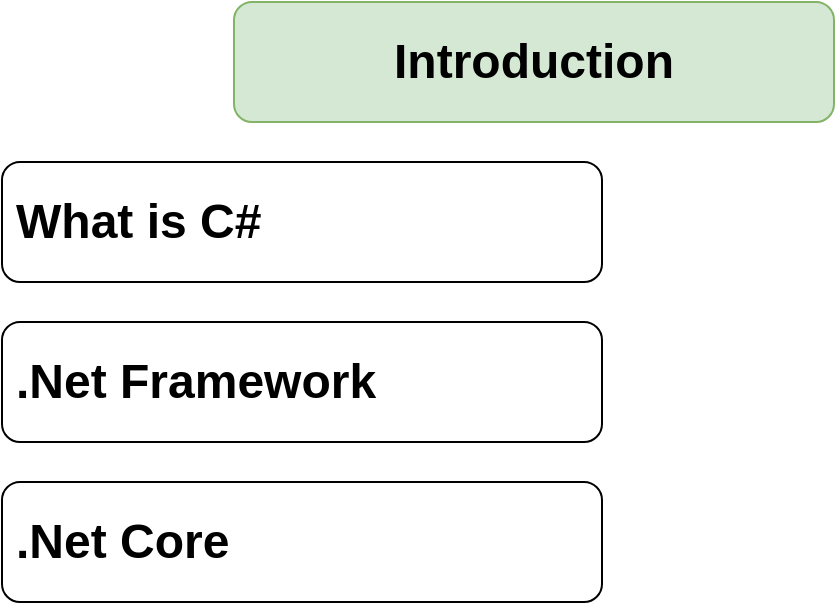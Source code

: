 <mxfile version="20.1.1" type="github" pages="5"><diagram id="hHVV68ODPGvb_Nqcuv5p" name="01- Introduction"><mxGraphModel dx="1038" dy="675" grid="1" gridSize="10" guides="1" tooltips="1" connect="1" arrows="1" fold="1" page="1" pageScale="1" pageWidth="827" pageHeight="1169" background="none" math="0" shadow="0"><root><mxCell id="0"/><mxCell id="1" parent="0"/><mxCell id="RLTcbfZ5PioFtmUUPHwG-1" value="&lt;b&gt;&lt;font style=&quot;font-size: 24px;&quot;&gt;Introduction&lt;/font&gt;&lt;/b&gt;" style="rounded=1;whiteSpace=wrap;html=1;fillColor=#d5e8d4;strokeColor=#82b366;" parent="1" vertex="1"><mxGeometry x="246" y="40" width="300" height="60" as="geometry"/></mxCell><mxCell id="aZVyg_Y2qPZxOVlfE4tv-1" value="&lt;span style=&quot;font-size: 24px;&quot;&gt;&lt;b&gt;What is C#&lt;/b&gt;&lt;/span&gt;" style="rounded=1;whiteSpace=wrap;html=1;align=left;spacingLeft=5;" parent="1" vertex="1"><mxGeometry x="130" y="120" width="300" height="60" as="geometry"/></mxCell><mxCell id="aZVyg_Y2qPZxOVlfE4tv-2" value="&lt;span style=&quot;font-size: 24px;&quot;&gt;&lt;b&gt;.Net Framework&lt;/b&gt;&lt;/span&gt;" style="rounded=1;whiteSpace=wrap;html=1;align=left;spacingLeft=5;" parent="1" vertex="1"><mxGeometry x="130" y="200" width="300" height="60" as="geometry"/></mxCell><mxCell id="aZVyg_Y2qPZxOVlfE4tv-3" value="&lt;span style=&quot;font-size: 24px;&quot;&gt;&lt;b&gt;.Net Core&lt;/b&gt;&lt;/span&gt;" style="rounded=1;whiteSpace=wrap;html=1;align=left;spacingLeft=5;" parent="1" vertex="1"><mxGeometry x="130" y="280" width="300" height="60" as="geometry"/></mxCell></root></mxGraphModel></diagram><diagram id="JPQDhPBy2dIiwqNmYWTk" name="Page-2"><mxGraphModel dx="1038" dy="675" grid="1" gridSize="10" guides="1" tooltips="1" connect="1" arrows="1" fold="1" page="1" pageScale="1" pageWidth="827" pageHeight="1169" math="0" shadow="0"><root><mxCell id="0"/><mxCell id="1" parent="0"/><mxCell id="W4zewroX7LbVbsvw3q_P-1" value="&lt;b&gt;&lt;font style=&quot;font-size: 24px;&quot;&gt;Introduction&lt;/font&gt;&lt;/b&gt;" style="rounded=1;whiteSpace=wrap;html=1;" parent="1" vertex="1"><mxGeometry x="246" y="40" width="300" height="60" as="geometry"/></mxCell><mxCell id="W4zewroX7LbVbsvw3q_P-2" value="&lt;b style=&quot;font-size: 24px;&quot;&gt;What is C#&lt;/b&gt;" style="rounded=1;whiteSpace=wrap;html=1;align=left;spacingLeft=5;fillColor=#d5e8d4;strokeColor=#82b366;" parent="1" vertex="1"><mxGeometry x="130" y="120" width="300" height="60" as="geometry"/></mxCell><mxCell id="W4zewroX7LbVbsvw3q_P-3" value="&lt;span style=&quot;font-size: 24px;&quot;&gt;&lt;b&gt;.Net Framework&lt;/b&gt;&lt;/span&gt;" style="rounded=1;whiteSpace=wrap;html=1;align=left;spacingLeft=5;" parent="1" vertex="1"><mxGeometry x="130" y="200" width="300" height="60" as="geometry"/></mxCell><mxCell id="W4zewroX7LbVbsvw3q_P-4" value="&lt;span style=&quot;font-size: 24px;&quot;&gt;&lt;b&gt;.Net Core&lt;/b&gt;&lt;/span&gt;" style="rounded=1;whiteSpace=wrap;html=1;align=left;spacingLeft=5;" parent="1" vertex="1"><mxGeometry x="130" y="280" width="300" height="60" as="geometry"/></mxCell></root></mxGraphModel></diagram><diagram id="xh8WeLDQ1b-0YZyX4drN" name="Dot net framework"><mxGraphModel dx="1038" dy="675" grid="1" gridSize="10" guides="1" tooltips="1" connect="1" arrows="1" fold="1" page="1" pageScale="1" pageWidth="827" pageHeight="1169" math="0" shadow="0"><root><mxCell id="0"/><mxCell id="1" parent="0"/><mxCell id="76RYi3T5plphXKTiMnj0-1" value="&lt;b&gt;&lt;font style=&quot;font-size: 24px;&quot;&gt;Introduction&lt;/font&gt;&lt;/b&gt;" style="rounded=1;whiteSpace=wrap;html=1;" vertex="1" parent="1"><mxGeometry x="246" y="40" width="300" height="60" as="geometry"/></mxCell><mxCell id="76RYi3T5plphXKTiMnj0-2" value="&lt;b style=&quot;font-size: 24px;&quot;&gt;What is C#&lt;/b&gt;" style="rounded=1;whiteSpace=wrap;html=1;align=left;spacingLeft=5;" vertex="1" parent="1"><mxGeometry x="130" y="120" width="300" height="60" as="geometry"/></mxCell><mxCell id="76RYi3T5plphXKTiMnj0-3" value="&lt;span style=&quot;font-size: 24px;&quot;&gt;&lt;b&gt;.Net Framework&lt;/b&gt;&lt;/span&gt;" style="rounded=1;whiteSpace=wrap;html=1;align=left;spacingLeft=5;fillColor=#d5e8d4;strokeColor=#82b366;" vertex="1" parent="1"><mxGeometry x="130" y="200" width="300" height="60" as="geometry"/></mxCell><mxCell id="76RYi3T5plphXKTiMnj0-4" value="&lt;span style=&quot;font-size: 24px;&quot;&gt;&lt;b&gt;.Net Core&lt;/b&gt;&lt;/span&gt;" style="rounded=1;whiteSpace=wrap;html=1;align=left;spacingLeft=5;" vertex="1" parent="1"><mxGeometry x="130" y="280" width="300" height="60" as="geometry"/></mxCell></root></mxGraphModel></diagram><diagram id="HhpHnOLbaxBDhRDBtQNA" name="Dot net Core"><mxGraphModel dx="1038" dy="675" grid="1" gridSize="10" guides="1" tooltips="1" connect="1" arrows="1" fold="1" page="1" pageScale="1" pageWidth="827" pageHeight="1169" math="0" shadow="0"><root><mxCell id="0"/><mxCell id="1" parent="0"/><mxCell id="c6MzQEe3jHfDzQTKcvOu-1" value="&lt;b&gt;&lt;font style=&quot;font-size: 24px;&quot;&gt;Introduction&lt;/font&gt;&lt;/b&gt;" style="rounded=1;whiteSpace=wrap;html=1;" vertex="1" parent="1"><mxGeometry x="246" y="40" width="300" height="60" as="geometry"/></mxCell><mxCell id="c6MzQEe3jHfDzQTKcvOu-2" value="&lt;b style=&quot;font-size: 24px;&quot;&gt;What is C#&lt;/b&gt;" style="rounded=1;whiteSpace=wrap;html=1;align=left;spacingLeft=5;" vertex="1" parent="1"><mxGeometry x="130" y="120" width="300" height="60" as="geometry"/></mxCell><mxCell id="c6MzQEe3jHfDzQTKcvOu-3" value="&lt;span style=&quot;font-size: 24px;&quot;&gt;&lt;b&gt;.Net Framework&lt;/b&gt;&lt;/span&gt;" style="rounded=1;whiteSpace=wrap;html=1;align=left;spacingLeft=5;" vertex="1" parent="1"><mxGeometry x="130" y="200" width="300" height="60" as="geometry"/></mxCell><mxCell id="c6MzQEe3jHfDzQTKcvOu-4" value="&lt;span style=&quot;font-size: 24px;&quot;&gt;&lt;b&gt;.Net Core&lt;/b&gt;&lt;/span&gt;" style="rounded=1;whiteSpace=wrap;html=1;align=left;spacingLeft=5;fillColor=#d5e8d4;strokeColor=#82b366;" vertex="1" parent="1"><mxGeometry x="130" y="280" width="300" height="60" as="geometry"/></mxCell></root></mxGraphModel></diagram><diagram id="Td94ULEv0PIXymolhOeX" name="Page-5"><mxGraphModel dx="1038" dy="675" grid="1" gridSize="10" guides="1" tooltips="1" connect="1" arrows="1" fold="1" page="1" pageScale="1" pageWidth="827" pageHeight="1169" math="0" shadow="0"><root><mxCell id="0"/><mxCell id="1" parent="0"/><mxCell id="6FGuiEheSaXHO_hEcei6-1" value="&lt;b&gt;&lt;font style=&quot;font-size: 24px;&quot;&gt;Download and install visual studio&lt;/font&gt;&lt;/b&gt;" style="rounded=1;whiteSpace=wrap;html=1;" vertex="1" parent="1"><mxGeometry x="260" y="220" width="336" height="100" as="geometry"/></mxCell></root></mxGraphModel></diagram></mxfile>